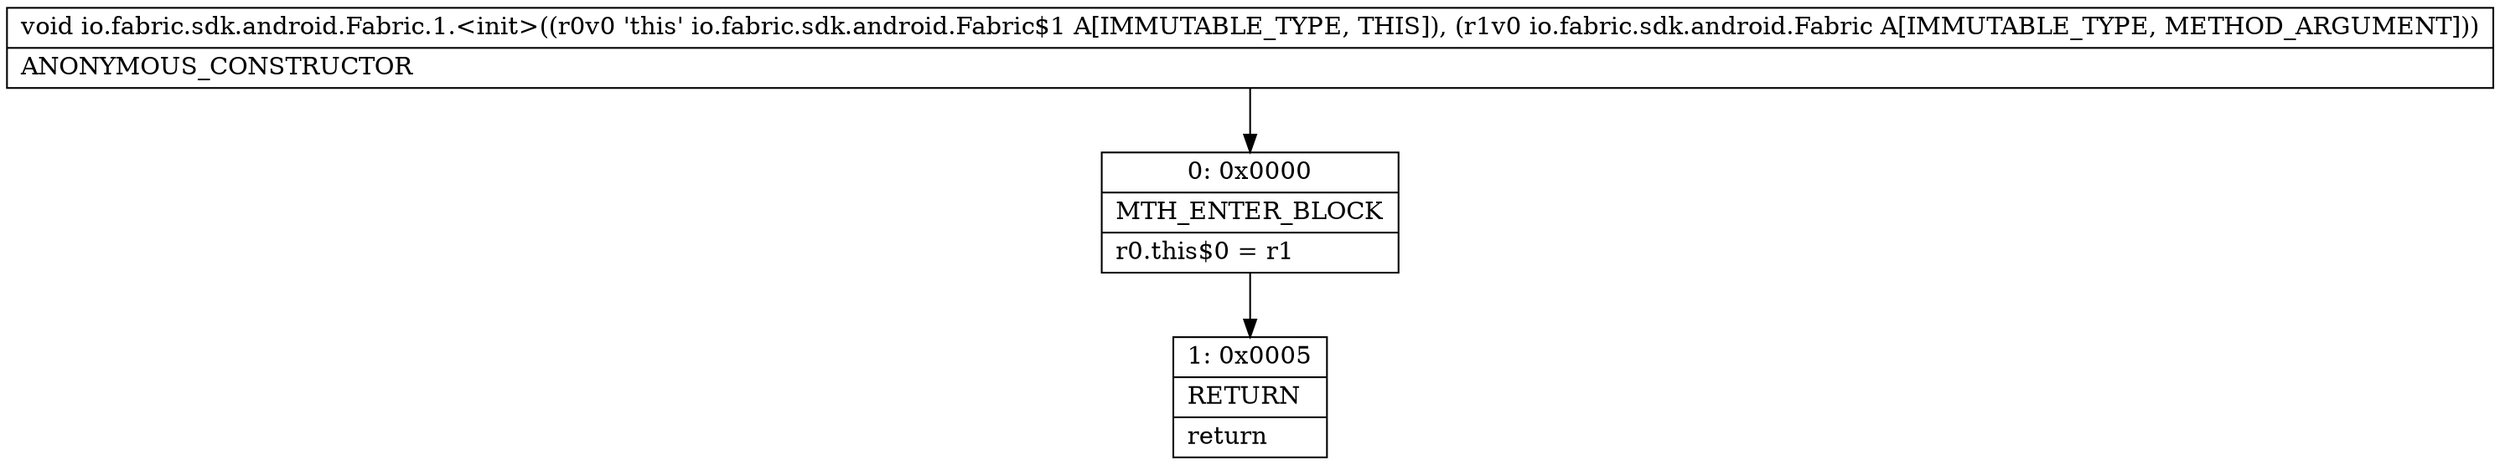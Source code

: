 digraph "CFG forio.fabric.sdk.android.Fabric.1.\<init\>(Lio\/fabric\/sdk\/android\/Fabric;)V" {
Node_0 [shape=record,label="{0\:\ 0x0000|MTH_ENTER_BLOCK\l|r0.this$0 = r1\l}"];
Node_1 [shape=record,label="{1\:\ 0x0005|RETURN\l|return\l}"];
MethodNode[shape=record,label="{void io.fabric.sdk.android.Fabric.1.\<init\>((r0v0 'this' io.fabric.sdk.android.Fabric$1 A[IMMUTABLE_TYPE, THIS]), (r1v0 io.fabric.sdk.android.Fabric A[IMMUTABLE_TYPE, METHOD_ARGUMENT]))  | ANONYMOUS_CONSTRUCTOR\l}"];
MethodNode -> Node_0;
Node_0 -> Node_1;
}

